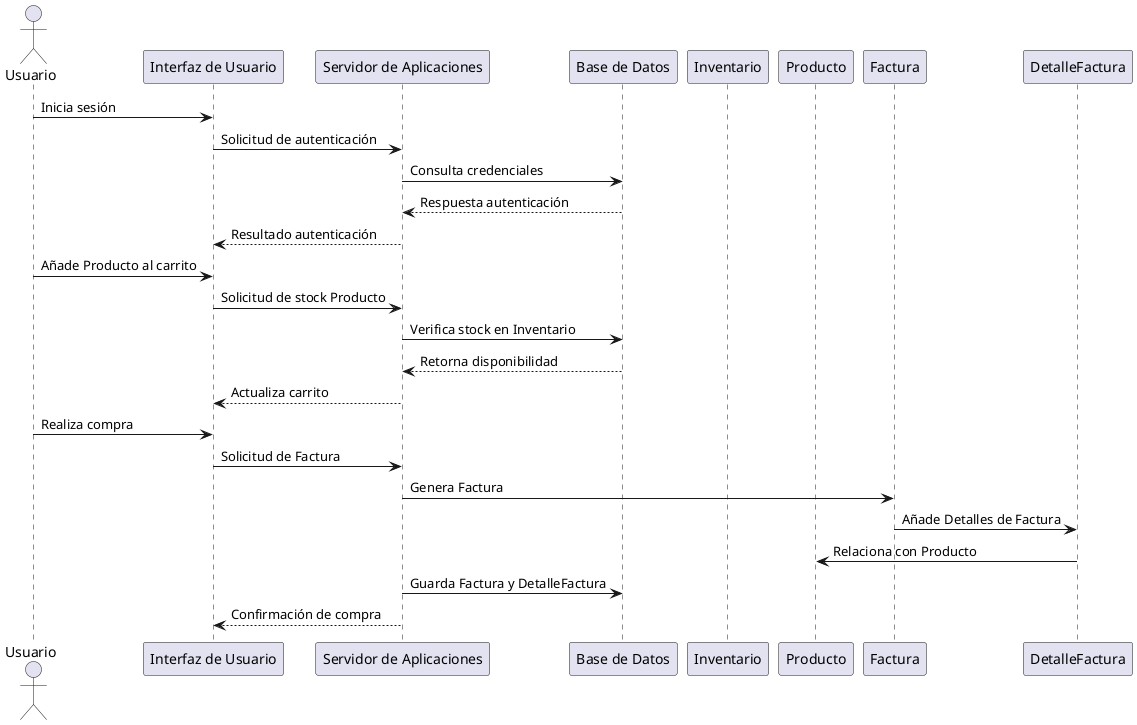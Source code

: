 @startuml Diagrama De Secuencia 
actor Usuario
participant "Interfaz de Usuario" as UI
participant "Servidor de Aplicaciones" as Servidor
participant "Base de Datos" as BD
participant Inventario
participant Producto
participant Factura
participant DetalleFactura

Usuario -> UI: Inicia sesión
UI -> Servidor: Solicitud de autenticación
Servidor -> BD: Consulta credenciales
BD --> Servidor: Respuesta autenticación
Servidor --> UI: Resultado autenticación

Usuario -> UI: Añade Producto al carrito
UI -> Servidor: Solicitud de stock Producto
Servidor -> BD: Verifica stock en Inventario
BD --> Servidor: Retorna disponibilidad
Servidor --> UI: Actualiza carrito

Usuario -> UI: Realiza compra
UI -> Servidor: Solicitud de Factura
Servidor -> Factura: Genera Factura
Factura -> DetalleFactura: Añade Detalles de Factura
DetalleFactura -> Producto: Relaciona con Producto
Servidor -> BD: Guarda Factura y DetalleFactura
Servidor --> UI: Confirmación de compra
@enduml
